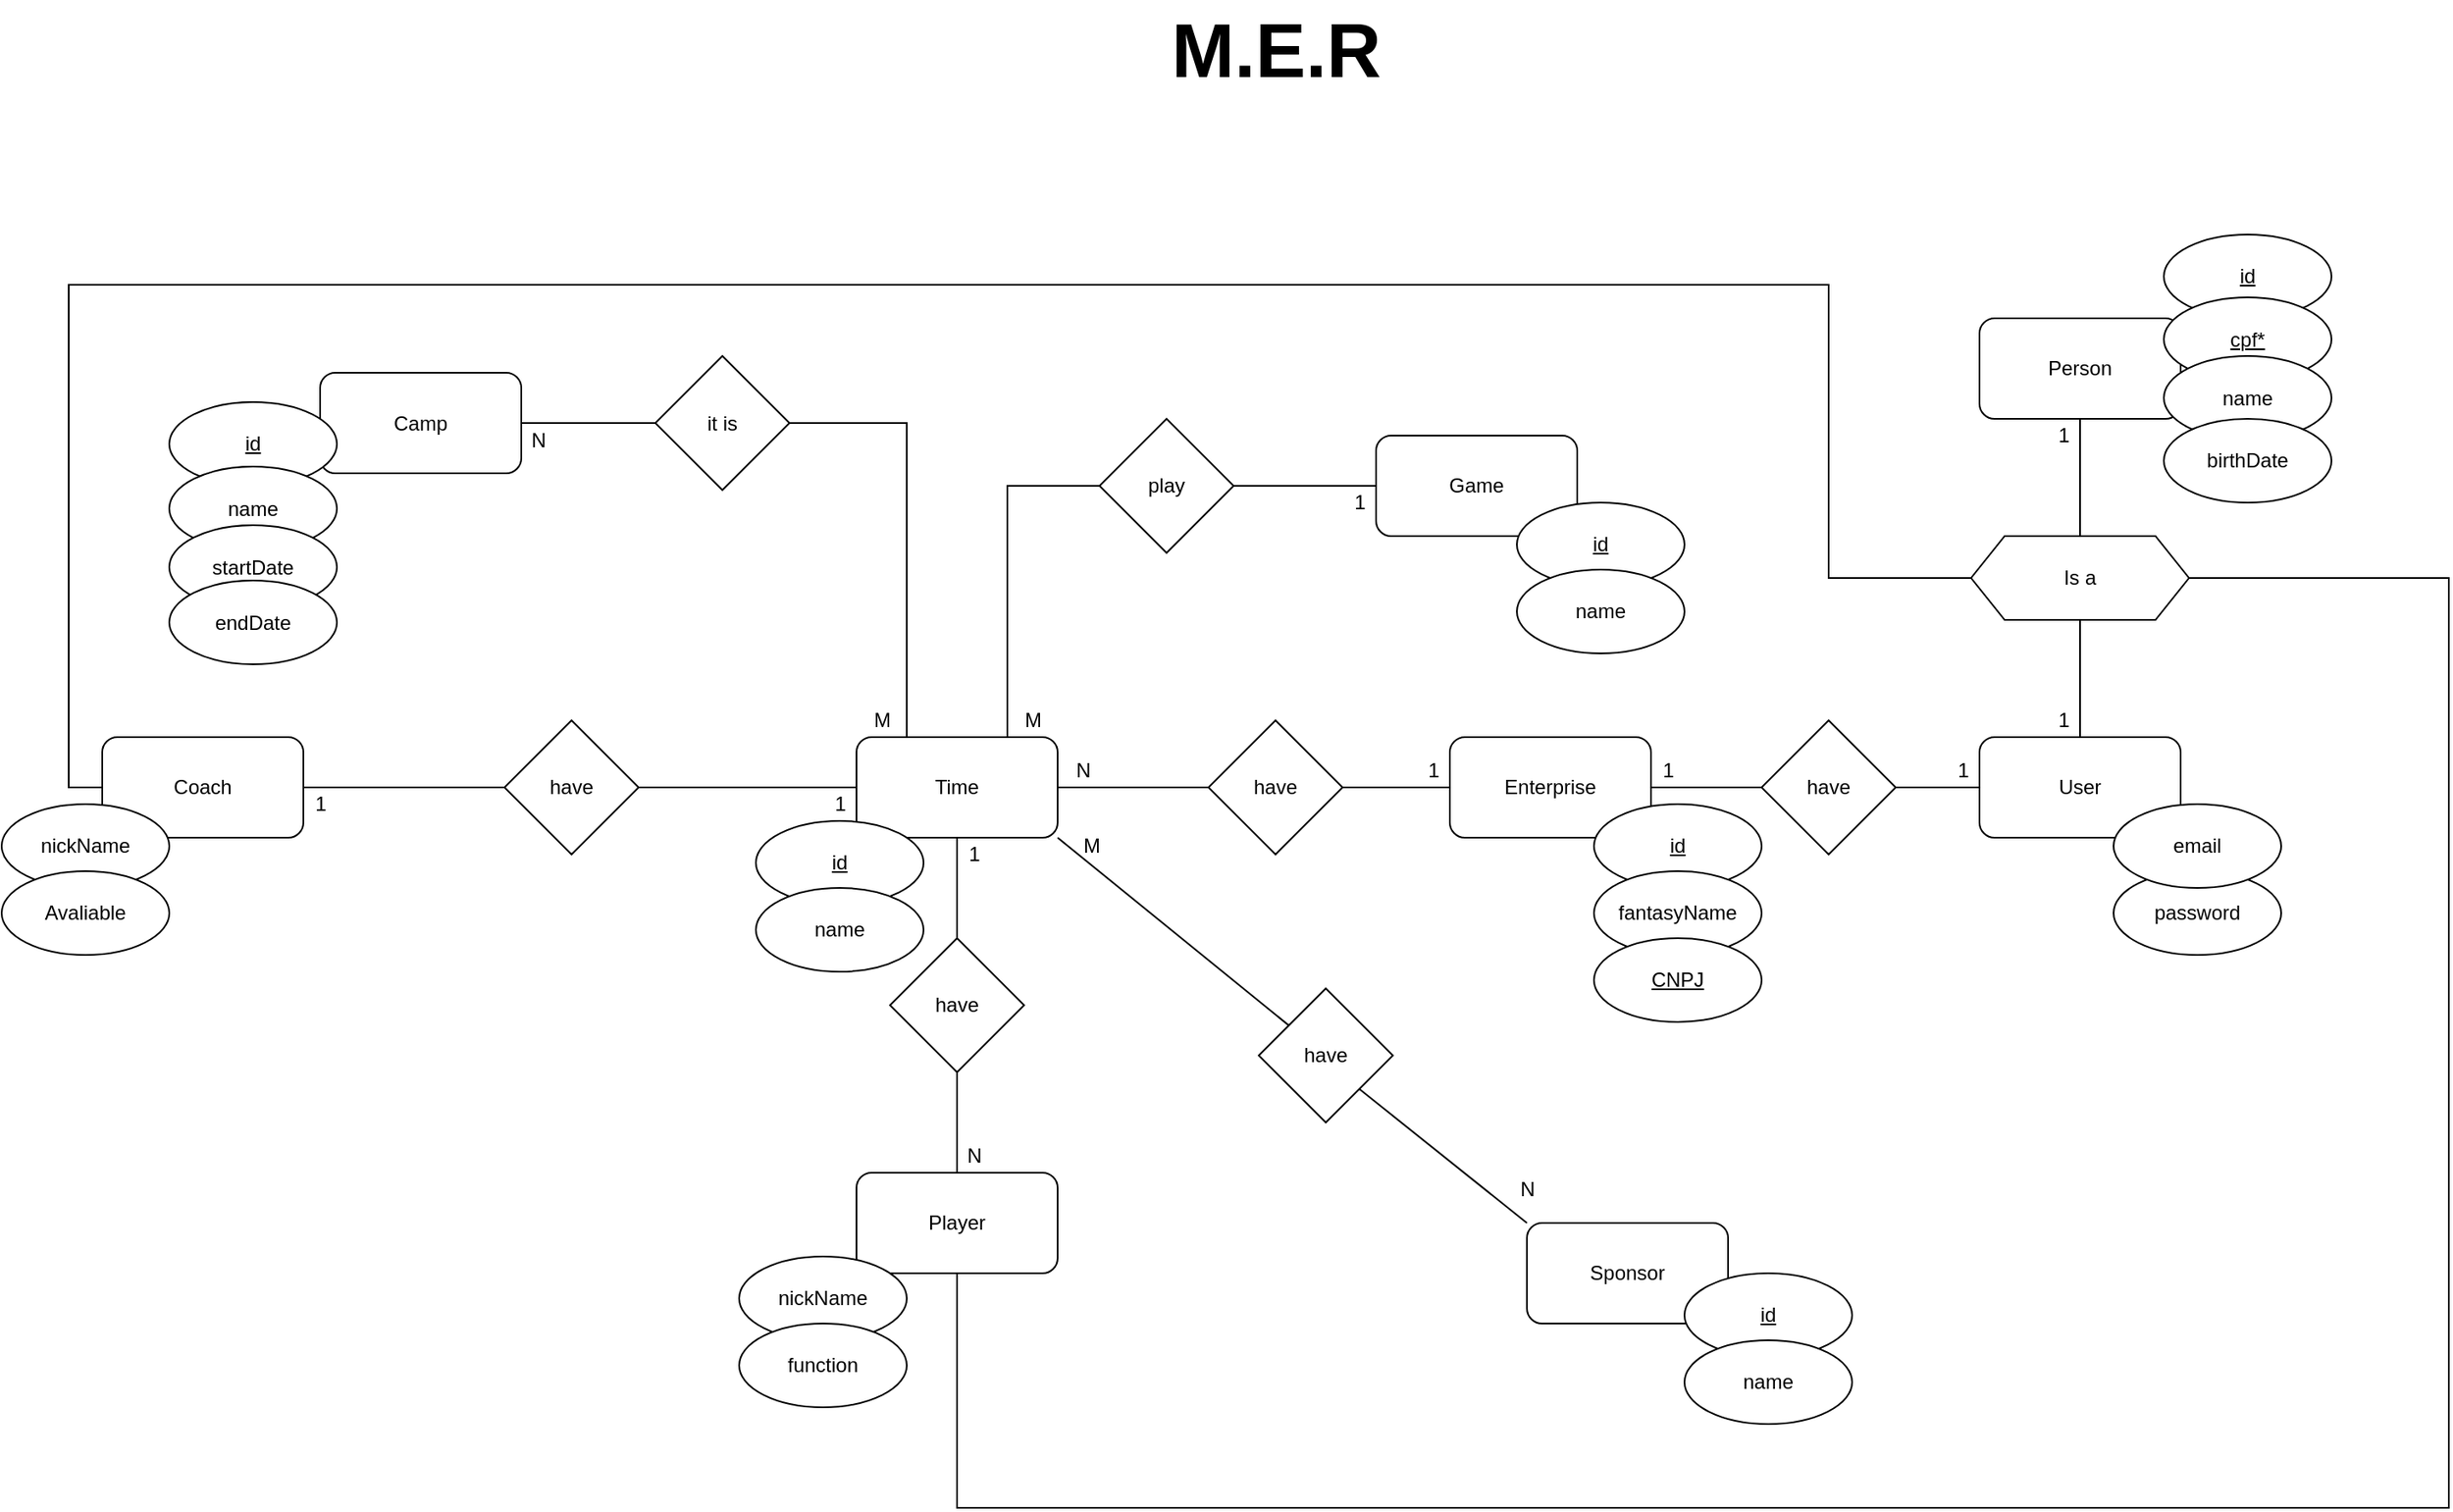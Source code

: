 <mxfile version="14.4.8" type="device"><diagram id="LVk9Ld-yGHQldMJSkat3" name="Page-1"><mxGraphModel dx="1278" dy="587" grid="1" gridSize="10" guides="1" tooltips="1" connect="1" arrows="1" fold="1" page="1" pageScale="1" pageWidth="827" pageHeight="1169" math="0" shadow="0"><root><mxCell id="0"/><mxCell id="1" parent="0"/><mxCell id="O_OsDmASG6pH5mmdmZPD-163" value="id" style="ellipse;whiteSpace=wrap;html=1;fontStyle=4" parent="1" vertex="1"><mxGeometry x="1410" y="240" width="100" height="50" as="geometry"/></mxCell><mxCell id="O_OsDmASG6pH5mmdmZPD-84" value="Sponsor" style="rounded=1;whiteSpace=wrap;html=1;" parent="1" vertex="1"><mxGeometry x="1030" y="830" width="120" height="60" as="geometry"/></mxCell><mxCell id="O_OsDmASG6pH5mmdmZPD-161" value="id" style="ellipse;whiteSpace=wrap;html=1;fontStyle=4" parent="1" vertex="1"><mxGeometry x="1124" y="860" width="100" height="50" as="geometry"/></mxCell><mxCell id="O_OsDmASG6pH5mmdmZPD-66" style="edgeStyle=orthogonalEdgeStyle;rounded=0;orthogonalLoop=1;jettySize=auto;html=1;exitX=0.5;exitY=1;exitDx=0;exitDy=0;endArrow=none;endFill=0;" parent="1" source="O_OsDmASG6pH5mmdmZPD-54" target="O_OsDmASG6pH5mmdmZPD-64" edge="1"><mxGeometry relative="1" as="geometry"/></mxCell><mxCell id="O_OsDmASG6pH5mmdmZPD-74" style="edgeStyle=orthogonalEdgeStyle;rounded=0;orthogonalLoop=1;jettySize=auto;html=1;exitX=1;exitY=0.5;exitDx=0;exitDy=0;endArrow=none;endFill=0;" parent="1" source="O_OsDmASG6pH5mmdmZPD-54" target="O_OsDmASG6pH5mmdmZPD-73" edge="1"><mxGeometry relative="1" as="geometry"/></mxCell><mxCell id="O_OsDmASG6pH5mmdmZPD-104" style="edgeStyle=orthogonalEdgeStyle;rounded=0;orthogonalLoop=1;jettySize=auto;html=1;exitX=0.75;exitY=0;exitDx=0;exitDy=0;entryX=0;entryY=0.5;entryDx=0;entryDy=0;endArrow=none;endFill=0;" parent="1" source="O_OsDmASG6pH5mmdmZPD-54" target="O_OsDmASG6pH5mmdmZPD-103" edge="1"><mxGeometry relative="1" as="geometry"/></mxCell><mxCell id="O_OsDmASG6pH5mmdmZPD-54" value="Time" style="rounded=1;whiteSpace=wrap;html=1;" parent="1" vertex="1"><mxGeometry x="630" y="540" width="120" height="60" as="geometry"/></mxCell><mxCell id="O_OsDmASG6pH5mmdmZPD-55" value="Player" style="rounded=1;whiteSpace=wrap;html=1;" parent="1" vertex="1"><mxGeometry x="630" y="800" width="120" height="60" as="geometry"/></mxCell><mxCell id="O_OsDmASG6pH5mmdmZPD-150" style="edgeStyle=orthogonalEdgeStyle;rounded=0;orthogonalLoop=1;jettySize=auto;html=1;exitX=0;exitY=0.5;exitDx=0;exitDy=0;entryX=0;entryY=0.5;entryDx=0;entryDy=0;endArrow=none;endFill=0;" parent="1" source="O_OsDmASG6pH5mmdmZPD-56" target="O_OsDmASG6pH5mmdmZPD-129" edge="1"><mxGeometry relative="1" as="geometry"><Array as="points"><mxPoint x="160" y="570"/><mxPoint x="160" y="270"/><mxPoint x="1210" y="270"/><mxPoint x="1210" y="445"/></Array></mxGeometry></mxCell><mxCell id="O_OsDmASG6pH5mmdmZPD-56" value="Coach" style="rounded=1;whiteSpace=wrap;html=1;" parent="1" vertex="1"><mxGeometry x="180" y="540" width="120" height="60" as="geometry"/></mxCell><mxCell id="O_OsDmASG6pH5mmdmZPD-60" style="edgeStyle=orthogonalEdgeStyle;rounded=0;orthogonalLoop=1;jettySize=auto;html=1;exitX=0;exitY=0.5;exitDx=0;exitDy=0;endArrow=none;endFill=0;" parent="1" source="O_OsDmASG6pH5mmdmZPD-58" target="O_OsDmASG6pH5mmdmZPD-56" edge="1"><mxGeometry relative="1" as="geometry"/></mxCell><mxCell id="O_OsDmASG6pH5mmdmZPD-61" style="edgeStyle=orthogonalEdgeStyle;rounded=0;orthogonalLoop=1;jettySize=auto;html=1;exitX=1;exitY=0.5;exitDx=0;exitDy=0;endArrow=none;endFill=0;" parent="1" source="O_OsDmASG6pH5mmdmZPD-58" target="O_OsDmASG6pH5mmdmZPD-54" edge="1"><mxGeometry relative="1" as="geometry"/></mxCell><mxCell id="O_OsDmASG6pH5mmdmZPD-58" value="have" style="rhombus;whiteSpace=wrap;html=1;" parent="1" vertex="1"><mxGeometry x="420" y="530" width="80" height="80" as="geometry"/></mxCell><mxCell id="O_OsDmASG6pH5mmdmZPD-67" style="edgeStyle=orthogonalEdgeStyle;rounded=0;orthogonalLoop=1;jettySize=auto;html=1;exitX=0.5;exitY=1;exitDx=0;exitDy=0;entryX=0.5;entryY=0;entryDx=0;entryDy=0;endArrow=none;endFill=0;" parent="1" source="O_OsDmASG6pH5mmdmZPD-64" target="O_OsDmASG6pH5mmdmZPD-55" edge="1"><mxGeometry relative="1" as="geometry"/></mxCell><mxCell id="O_OsDmASG6pH5mmdmZPD-64" value="have" style="rhombus;whiteSpace=wrap;html=1;" parent="1" vertex="1"><mxGeometry x="650" y="660" width="80" height="80" as="geometry"/></mxCell><mxCell id="O_OsDmASG6pH5mmdmZPD-68" value="N" style="text;html=1;align=center;verticalAlign=middle;resizable=0;points=[];autosize=1;" parent="1" vertex="1"><mxGeometry x="690" y="780" width="20" height="20" as="geometry"/></mxCell><mxCell id="O_OsDmASG6pH5mmdmZPD-69" value="1" style="text;html=1;align=center;verticalAlign=middle;resizable=0;points=[];autosize=1;" parent="1" vertex="1"><mxGeometry x="690" y="600" width="20" height="20" as="geometry"/></mxCell><mxCell id="O_OsDmASG6pH5mmdmZPD-70" value="1" style="text;html=1;align=center;verticalAlign=middle;resizable=0;points=[];autosize=1;" parent="1" vertex="1"><mxGeometry x="300" y="570" width="20" height="20" as="geometry"/></mxCell><mxCell id="O_OsDmASG6pH5mmdmZPD-71" value="1" style="text;html=1;align=center;verticalAlign=middle;resizable=0;points=[];autosize=1;" parent="1" vertex="1"><mxGeometry x="610" y="570" width="20" height="20" as="geometry"/></mxCell><mxCell id="O_OsDmASG6pH5mmdmZPD-80" style="edgeStyle=orthogonalEdgeStyle;rounded=0;orthogonalLoop=1;jettySize=auto;html=1;exitX=1;exitY=0.5;exitDx=0;exitDy=0;entryX=0;entryY=0.5;entryDx=0;entryDy=0;endArrow=none;endFill=0;" parent="1" source="O_OsDmASG6pH5mmdmZPD-72" target="O_OsDmASG6pH5mmdmZPD-79" edge="1"><mxGeometry relative="1" as="geometry"/></mxCell><mxCell id="O_OsDmASG6pH5mmdmZPD-72" value="Enterprise" style="rounded=1;whiteSpace=wrap;html=1;" parent="1" vertex="1"><mxGeometry x="984" y="540" width="120" height="60" as="geometry"/></mxCell><mxCell id="O_OsDmASG6pH5mmdmZPD-75" style="edgeStyle=orthogonalEdgeStyle;rounded=0;orthogonalLoop=1;jettySize=auto;html=1;exitX=1;exitY=0.5;exitDx=0;exitDy=0;entryX=0;entryY=0.5;entryDx=0;entryDy=0;endArrow=none;endFill=0;" parent="1" source="O_OsDmASG6pH5mmdmZPD-73" target="O_OsDmASG6pH5mmdmZPD-72" edge="1"><mxGeometry relative="1" as="geometry"/></mxCell><mxCell id="O_OsDmASG6pH5mmdmZPD-73" value="have" style="rhombus;whiteSpace=wrap;html=1;" parent="1" vertex="1"><mxGeometry x="840" y="530" width="80" height="80" as="geometry"/></mxCell><mxCell id="O_OsDmASG6pH5mmdmZPD-76" value="1" style="text;html=1;align=center;verticalAlign=middle;resizable=0;points=[];autosize=1;" parent="1" vertex="1"><mxGeometry x="964" y="550" width="20" height="20" as="geometry"/></mxCell><mxCell id="O_OsDmASG6pH5mmdmZPD-77" value="N" style="text;html=1;align=center;verticalAlign=middle;resizable=0;points=[];autosize=1;" parent="1" vertex="1"><mxGeometry x="755" y="550" width="20" height="20" as="geometry"/></mxCell><mxCell id="O_OsDmASG6pH5mmdmZPD-78" value="User" style="rounded=1;whiteSpace=wrap;html=1;" parent="1" vertex="1"><mxGeometry x="1300" y="540" width="120" height="60" as="geometry"/></mxCell><mxCell id="O_OsDmASG6pH5mmdmZPD-81" style="edgeStyle=orthogonalEdgeStyle;rounded=0;orthogonalLoop=1;jettySize=auto;html=1;exitX=1;exitY=0.5;exitDx=0;exitDy=0;entryX=0;entryY=0.5;entryDx=0;entryDy=0;endArrow=none;endFill=0;" parent="1" source="O_OsDmASG6pH5mmdmZPD-79" target="O_OsDmASG6pH5mmdmZPD-78" edge="1"><mxGeometry relative="1" as="geometry"/></mxCell><mxCell id="O_OsDmASG6pH5mmdmZPD-79" value="have" style="rhombus;whiteSpace=wrap;html=1;" parent="1" vertex="1"><mxGeometry x="1170" y="530" width="80" height="80" as="geometry"/></mxCell><mxCell id="O_OsDmASG6pH5mmdmZPD-82" value="1" style="text;html=1;align=center;verticalAlign=middle;resizable=0;points=[];autosize=1;" parent="1" vertex="1"><mxGeometry x="1104" y="550" width="20" height="20" as="geometry"/></mxCell><mxCell id="O_OsDmASG6pH5mmdmZPD-83" value="1" style="text;html=1;align=center;verticalAlign=middle;resizable=0;points=[];autosize=1;" parent="1" vertex="1"><mxGeometry x="1280" y="550" width="20" height="20" as="geometry"/></mxCell><mxCell id="O_OsDmASG6pH5mmdmZPD-91" value="have" style="rhombus;whiteSpace=wrap;html=1;" parent="1" vertex="1"><mxGeometry x="870" y="690" width="80" height="80" as="geometry"/></mxCell><mxCell id="O_OsDmASG6pH5mmdmZPD-94" value="Camp" style="rounded=1;whiteSpace=wrap;html=1;" parent="1" vertex="1"><mxGeometry x="310" y="322.5" width="120" height="60" as="geometry"/></mxCell><mxCell id="O_OsDmASG6pH5mmdmZPD-109" style="edgeStyle=orthogonalEdgeStyle;rounded=0;orthogonalLoop=1;jettySize=auto;html=1;exitX=0;exitY=0.5;exitDx=0;exitDy=0;entryX=1;entryY=0.5;entryDx=0;entryDy=0;endArrow=none;endFill=0;" parent="1" source="O_OsDmASG6pH5mmdmZPD-95" target="O_OsDmASG6pH5mmdmZPD-94" edge="1"><mxGeometry relative="1" as="geometry"/></mxCell><mxCell id="O_OsDmASG6pH5mmdmZPD-110" style="edgeStyle=orthogonalEdgeStyle;rounded=0;orthogonalLoop=1;jettySize=auto;html=1;exitX=1;exitY=0.5;exitDx=0;exitDy=0;entryX=0.25;entryY=0;entryDx=0;entryDy=0;endArrow=none;endFill=0;" parent="1" source="O_OsDmASG6pH5mmdmZPD-95" target="O_OsDmASG6pH5mmdmZPD-54" edge="1"><mxGeometry relative="1" as="geometry"/></mxCell><mxCell id="O_OsDmASG6pH5mmdmZPD-95" value="it is" style="rhombus;whiteSpace=wrap;html=1;" parent="1" vertex="1"><mxGeometry x="510" y="312.5" width="80" height="80" as="geometry"/></mxCell><mxCell id="O_OsDmASG6pH5mmdmZPD-98" value="N" style="text;html=1;align=center;verticalAlign=middle;resizable=0;points=[];autosize=1;" parent="1" vertex="1"><mxGeometry x="430" y="352.5" width="20" height="20" as="geometry"/></mxCell><mxCell id="O_OsDmASG6pH5mmdmZPD-100" value="M" style="text;html=1;align=center;verticalAlign=middle;resizable=0;points=[];autosize=1;" parent="1" vertex="1"><mxGeometry x="630" y="520" width="30" height="20" as="geometry"/></mxCell><mxCell id="O_OsDmASG6pH5mmdmZPD-101" value="Game" style="rounded=1;whiteSpace=wrap;html=1;" parent="1" vertex="1"><mxGeometry x="940" y="360" width="120" height="60" as="geometry"/></mxCell><mxCell id="O_OsDmASG6pH5mmdmZPD-105" style="edgeStyle=orthogonalEdgeStyle;rounded=0;orthogonalLoop=1;jettySize=auto;html=1;exitX=1;exitY=0.5;exitDx=0;exitDy=0;entryX=0;entryY=0.5;entryDx=0;entryDy=0;endArrow=none;endFill=0;" parent="1" source="O_OsDmASG6pH5mmdmZPD-103" target="O_OsDmASG6pH5mmdmZPD-101" edge="1"><mxGeometry relative="1" as="geometry"/></mxCell><mxCell id="O_OsDmASG6pH5mmdmZPD-103" value="play" style="rhombus;whiteSpace=wrap;html=1;" parent="1" vertex="1"><mxGeometry x="775" y="350" width="80" height="80" as="geometry"/></mxCell><mxCell id="O_OsDmASG6pH5mmdmZPD-106" value="1" style="text;html=1;align=center;verticalAlign=middle;resizable=0;points=[];autosize=1;" parent="1" vertex="1"><mxGeometry x="920" y="390" width="20" height="20" as="geometry"/></mxCell><mxCell id="O_OsDmASG6pH5mmdmZPD-107" value="M" style="text;html=1;align=center;verticalAlign=middle;resizable=0;points=[];autosize=1;" parent="1" vertex="1"><mxGeometry x="720" y="520" width="30" height="20" as="geometry"/></mxCell><mxCell id="O_OsDmASG6pH5mmdmZPD-122" value="" style="endArrow=none;html=1;exitX=1;exitY=1;exitDx=0;exitDy=0;" parent="1" source="O_OsDmASG6pH5mmdmZPD-54" target="O_OsDmASG6pH5mmdmZPD-91" edge="1"><mxGeometry width="50" height="50" relative="1" as="geometry"><mxPoint x="780" y="630" as="sourcePoint"/><mxPoint x="830" y="580" as="targetPoint"/></mxGeometry></mxCell><mxCell id="O_OsDmASG6pH5mmdmZPD-123" value="" style="endArrow=none;html=1;exitX=1;exitY=1;exitDx=0;exitDy=0;entryX=0;entryY=0;entryDx=0;entryDy=0;" parent="1" source="O_OsDmASG6pH5mmdmZPD-91" target="O_OsDmASG6pH5mmdmZPD-84" edge="1"><mxGeometry width="50" height="50" relative="1" as="geometry"><mxPoint x="1004" y="680" as="sourcePoint"/><mxPoint x="1141.931" y="792.069" as="targetPoint"/></mxGeometry></mxCell><mxCell id="O_OsDmASG6pH5mmdmZPD-125" value="password" style="ellipse;whiteSpace=wrap;html=1;fontStyle=0" parent="1" vertex="1"><mxGeometry x="1380" y="620" width="100" height="50" as="geometry"/></mxCell><mxCell id="O_OsDmASG6pH5mmdmZPD-130" style="edgeStyle=orthogonalEdgeStyle;rounded=0;orthogonalLoop=1;jettySize=auto;html=1;exitX=0.5;exitY=1;exitDx=0;exitDy=0;endArrow=none;endFill=0;" parent="1" source="O_OsDmASG6pH5mmdmZPD-126" target="O_OsDmASG6pH5mmdmZPD-129" edge="1"><mxGeometry relative="1" as="geometry"/></mxCell><mxCell id="O_OsDmASG6pH5mmdmZPD-126" value="Person" style="rounded=1;whiteSpace=wrap;html=1;" parent="1" vertex="1"><mxGeometry x="1300" y="290" width="120" height="60" as="geometry"/></mxCell><mxCell id="O_OsDmASG6pH5mmdmZPD-127" value="cpf*" style="ellipse;whiteSpace=wrap;html=1;fontStyle=4" parent="1" vertex="1"><mxGeometry x="1410" y="277.5" width="100" height="50" as="geometry"/></mxCell><mxCell id="O_OsDmASG6pH5mmdmZPD-131" style="edgeStyle=orthogonalEdgeStyle;rounded=0;orthogonalLoop=1;jettySize=auto;html=1;exitX=0.5;exitY=1;exitDx=0;exitDy=0;entryX=0.5;entryY=0;entryDx=0;entryDy=0;endArrow=none;endFill=0;" parent="1" source="O_OsDmASG6pH5mmdmZPD-129" target="O_OsDmASG6pH5mmdmZPD-78" edge="1"><mxGeometry relative="1" as="geometry"/></mxCell><mxCell id="O_OsDmASG6pH5mmdmZPD-149" style="edgeStyle=orthogonalEdgeStyle;rounded=0;orthogonalLoop=1;jettySize=auto;html=1;exitX=1;exitY=0.5;exitDx=0;exitDy=0;entryX=0.5;entryY=1;entryDx=0;entryDy=0;endArrow=none;endFill=0;" parent="1" source="O_OsDmASG6pH5mmdmZPD-129" target="O_OsDmASG6pH5mmdmZPD-55" edge="1"><mxGeometry relative="1" as="geometry"><Array as="points"><mxPoint x="1580" y="445"/><mxPoint x="1580" y="1000"/><mxPoint x="690" y="1000"/></Array></mxGeometry></mxCell><mxCell id="O_OsDmASG6pH5mmdmZPD-129" value="Is a" style="shape=hexagon;perimeter=hexagonPerimeter2;whiteSpace=wrap;html=1;fixedSize=1;" parent="1" vertex="1"><mxGeometry x="1295" y="420" width="130" height="50" as="geometry"/></mxCell><mxCell id="O_OsDmASG6pH5mmdmZPD-132" value="1" style="text;html=1;align=center;verticalAlign=middle;resizable=0;points=[];autosize=1;" parent="1" vertex="1"><mxGeometry x="1340" y="350" width="20" height="20" as="geometry"/></mxCell><mxCell id="O_OsDmASG6pH5mmdmZPD-133" value="1" style="text;html=1;align=center;verticalAlign=middle;resizable=0;points=[];autosize=1;" parent="1" vertex="1"><mxGeometry x="1340" y="520" width="20" height="20" as="geometry"/></mxCell><mxCell id="O_OsDmASG6pH5mmdmZPD-135" value="N" style="text;html=1;align=center;verticalAlign=middle;resizable=0;points=[];autosize=1;" parent="1" vertex="1"><mxGeometry x="1020" y="800" width="20" height="20" as="geometry"/></mxCell><mxCell id="O_OsDmASG6pH5mmdmZPD-136" value="M" style="text;html=1;align=center;verticalAlign=middle;resizable=0;points=[];autosize=1;" parent="1" vertex="1"><mxGeometry x="755" y="595" width="30" height="20" as="geometry"/></mxCell><mxCell id="O_OsDmASG6pH5mmdmZPD-137" value="name" style="ellipse;whiteSpace=wrap;html=1;" parent="1" vertex="1"><mxGeometry x="1410" y="312.5" width="100" height="50" as="geometry"/></mxCell><mxCell id="O_OsDmASG6pH5mmdmZPD-141" value="birthDate" style="ellipse;whiteSpace=wrap;html=1;" parent="1" vertex="1"><mxGeometry x="1410" y="350" width="100" height="50" as="geometry"/></mxCell><mxCell id="O_OsDmASG6pH5mmdmZPD-147" value="&lt;u&gt;id&lt;/u&gt;" style="ellipse;whiteSpace=wrap;html=1;" parent="1" vertex="1"><mxGeometry x="1024" y="400" width="100" height="50" as="geometry"/></mxCell><mxCell id="O_OsDmASG6pH5mmdmZPD-151" value="nickName" style="ellipse;whiteSpace=wrap;html=1;" parent="1" vertex="1"><mxGeometry x="560" y="850" width="100" height="50" as="geometry"/></mxCell><mxCell id="O_OsDmASG6pH5mmdmZPD-152" value="name" style="ellipse;whiteSpace=wrap;html=1;" parent="1" vertex="1"><mxGeometry x="1124" y="900" width="100" height="50" as="geometry"/></mxCell><mxCell id="O_OsDmASG6pH5mmdmZPD-165" value="id" style="ellipse;whiteSpace=wrap;html=1;fontStyle=4" parent="1" vertex="1"><mxGeometry x="570" y="590" width="100" height="50" as="geometry"/></mxCell><mxCell id="O_OsDmASG6pH5mmdmZPD-146" value="name" style="ellipse;whiteSpace=wrap;html=1;" parent="1" vertex="1"><mxGeometry x="570" y="630" width="100" height="50" as="geometry"/></mxCell><mxCell id="O_OsDmASG6pH5mmdmZPD-166" value="id" style="ellipse;whiteSpace=wrap;html=1;fontStyle=4" parent="1" vertex="1"><mxGeometry x="220" y="340" width="100" height="50" as="geometry"/></mxCell><mxCell id="O_OsDmASG6pH5mmdmZPD-145" value="name" style="ellipse;whiteSpace=wrap;html=1;" parent="1" vertex="1"><mxGeometry x="220" y="378.5" width="100" height="50" as="geometry"/></mxCell><mxCell id="O_OsDmASG6pH5mmdmZPD-155" value="startDate" style="ellipse;whiteSpace=wrap;html=1;" parent="1" vertex="1"><mxGeometry x="220" y="413.5" width="100" height="50" as="geometry"/></mxCell><mxCell id="O_OsDmASG6pH5mmdmZPD-156" value="endDate" style="ellipse;whiteSpace=wrap;html=1;" parent="1" vertex="1"><mxGeometry x="220" y="446.5" width="100" height="50" as="geometry"/></mxCell><mxCell id="O_OsDmASG6pH5mmdmZPD-167" value="function" style="ellipse;whiteSpace=wrap;html=1;" parent="1" vertex="1"><mxGeometry x="560" y="890" width="100" height="50" as="geometry"/></mxCell><mxCell id="O_OsDmASG6pH5mmdmZPD-168" value="nickName" style="ellipse;whiteSpace=wrap;html=1;" parent="1" vertex="1"><mxGeometry x="120" y="580" width="100" height="50" as="geometry"/></mxCell><mxCell id="O_OsDmASG6pH5mmdmZPD-124" value="email" style="ellipse;whiteSpace=wrap;html=1;fontStyle=0" parent="1" vertex="1"><mxGeometry x="1380" y="580" width="100" height="50" as="geometry"/></mxCell><mxCell id="GcyrTjpj2NbCt4ld-meE-69" value="name" style="ellipse;whiteSpace=wrap;html=1;" parent="1" vertex="1"><mxGeometry x="1024" y="440" width="100" height="50" as="geometry"/></mxCell><mxCell id="GcyrTjpj2NbCt4ld-meE-98" value="id" style="ellipse;whiteSpace=wrap;html=1;fontStyle=4" parent="1" vertex="1"><mxGeometry x="1070" y="580" width="100" height="50" as="geometry"/></mxCell><mxCell id="O_OsDmASG6pH5mmdmZPD-143" value="fantasyName" style="ellipse;whiteSpace=wrap;html=1;" parent="1" vertex="1"><mxGeometry x="1070" y="620" width="100" height="50" as="geometry"/></mxCell><mxCell id="O_OsDmASG6pH5mmdmZPD-144" value="CNPJ" style="ellipse;whiteSpace=wrap;html=1;fontStyle=4" parent="1" vertex="1"><mxGeometry x="1070" y="660" width="100" height="50" as="geometry"/></mxCell><mxCell id="WqdUKD8cWUKFtKt5DoBt-41" value="M.E.R" style="text;html=1;align=center;verticalAlign=middle;resizable=0;points=[];autosize=1;fontSize=45;fontStyle=1" parent="1" vertex="1"><mxGeometry x="810" y="100" width="140" height="60" as="geometry"/></mxCell><mxCell id="PKuULmPFf5jMQyWTdIGF-1" value="Avaliable" style="ellipse;whiteSpace=wrap;html=1;" vertex="1" parent="1"><mxGeometry x="120" y="620" width="100" height="50" as="geometry"/></mxCell></root></mxGraphModel></diagram></mxfile>